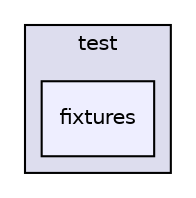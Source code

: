 digraph "gulp-src/node_modules/gulp/node_modules/gulp-util/node_modules/dateformat/node_modules/meow/node_modules/loud-rejection/node_modules/signal-exit/test/fixtures" {
  compound=true
  node [ fontsize="10", fontname="Helvetica"];
  edge [ labelfontsize="10", labelfontname="Helvetica"];
  subgraph clusterdir_659f23d7dafe32bc825e1024f2962a9b {
    graph [ bgcolor="#ddddee", pencolor="black", label="test" fontname="Helvetica", fontsize="10", URL="dir_659f23d7dafe32bc825e1024f2962a9b.html"]
  dir_0e1094b2959215d1d343075ca5f79b99 [shape=box, label="fixtures", style="filled", fillcolor="#eeeeff", pencolor="black", URL="dir_0e1094b2959215d1d343075ca5f79b99.html"];
  }
}
